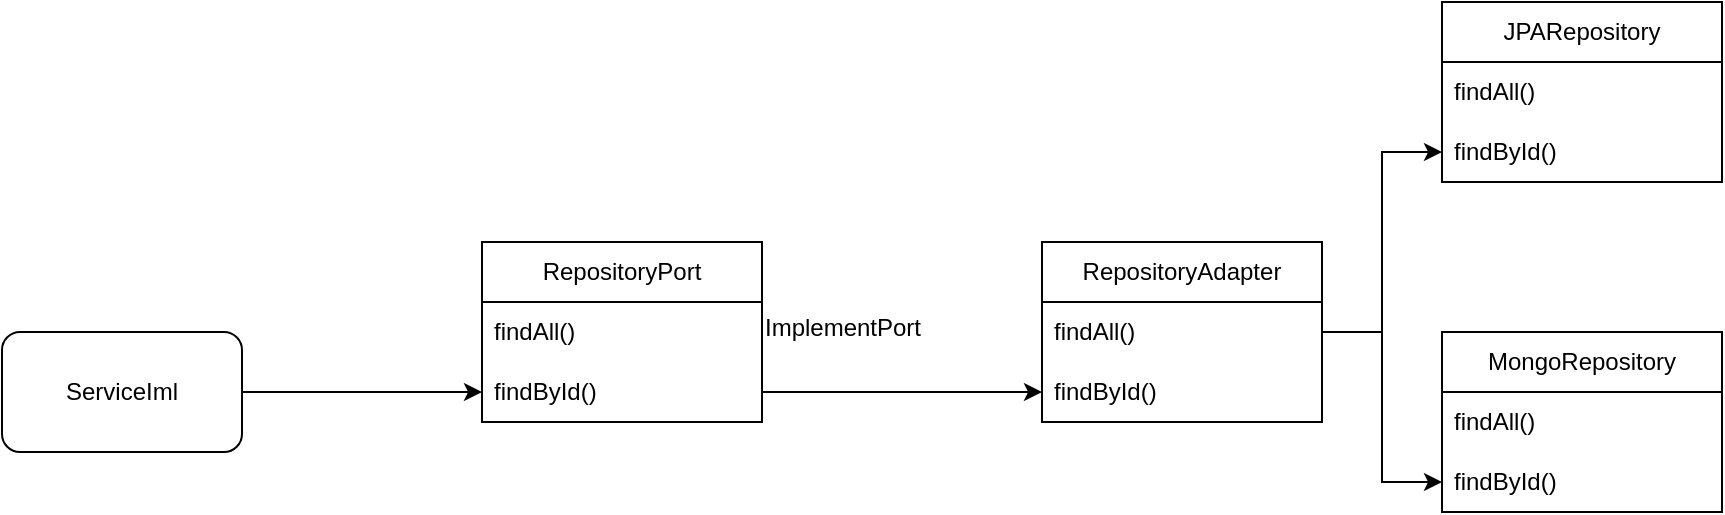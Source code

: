 <mxfile version="24.7.1" type="device">
  <diagram name="Trang-1" id="CUdIPrEJsctBF6QXg1cu">
    <mxGraphModel dx="1816" dy="1714" grid="1" gridSize="10" guides="1" tooltips="1" connect="1" arrows="1" fold="1" page="1" pageScale="1" pageWidth="827" pageHeight="1169" math="0" shadow="0">
      <root>
        <mxCell id="0" />
        <mxCell id="1" parent="0" />
        <mxCell id="B3sH7N5eZZOD6URa-DyS-5" style="edgeStyle=orthogonalEdgeStyle;rounded=0;orthogonalLoop=1;jettySize=auto;html=1;exitX=1;exitY=0.5;exitDx=0;exitDy=0;entryX=0;entryY=0.5;entryDx=0;entryDy=0;" edge="1" parent="1" source="B3sH7N5eZZOD6URa-DyS-9" target="B3sH7N5eZZOD6URa-DyS-13">
          <mxGeometry relative="1" as="geometry">
            <mxPoint x="220" y="100" as="sourcePoint" />
            <mxPoint x="354" y="105" as="targetPoint" />
          </mxGeometry>
        </mxCell>
        <mxCell id="B3sH7N5eZZOD6URa-DyS-3" style="edgeStyle=orthogonalEdgeStyle;rounded=0;orthogonalLoop=1;jettySize=auto;html=1;entryX=0;entryY=0.5;entryDx=0;entryDy=0;" edge="1" parent="1" source="B3sH7N5eZZOD6URa-DyS-2" target="B3sH7N5eZZOD6URa-DyS-9">
          <mxGeometry relative="1" as="geometry">
            <mxPoint x="100" y="100" as="targetPoint" />
          </mxGeometry>
        </mxCell>
        <mxCell id="B3sH7N5eZZOD6URa-DyS-2" value="ServiceIml" style="rounded=1;whiteSpace=wrap;html=1;" vertex="1" parent="1">
          <mxGeometry x="-140" y="75" width="120" height="60" as="geometry" />
        </mxCell>
        <mxCell id="B3sH7N5eZZOD6URa-DyS-6" value="ImplementPort" style="text;html=1;align=center;verticalAlign=middle;resizable=0;points=[];autosize=1;strokeColor=none;fillColor=none;" vertex="1" parent="1">
          <mxGeometry x="230" y="58" width="100" height="30" as="geometry" />
        </mxCell>
        <mxCell id="B3sH7N5eZZOD6URa-DyS-7" value="RepositoryPort" style="swimlane;fontStyle=0;childLayout=stackLayout;horizontal=1;startSize=30;horizontalStack=0;resizeParent=1;resizeParentMax=0;resizeLast=0;collapsible=1;marginBottom=0;whiteSpace=wrap;html=1;" vertex="1" parent="1">
          <mxGeometry x="100" y="30" width="140" height="90" as="geometry" />
        </mxCell>
        <mxCell id="B3sH7N5eZZOD6URa-DyS-8" value="findAll()" style="text;strokeColor=none;fillColor=none;align=left;verticalAlign=middle;spacingLeft=4;spacingRight=4;overflow=hidden;points=[[0,0.5],[1,0.5]];portConstraint=eastwest;rotatable=0;whiteSpace=wrap;html=1;" vertex="1" parent="B3sH7N5eZZOD6URa-DyS-7">
          <mxGeometry y="30" width="140" height="30" as="geometry" />
        </mxCell>
        <mxCell id="B3sH7N5eZZOD6URa-DyS-9" value="findById()" style="text;strokeColor=none;fillColor=none;align=left;verticalAlign=middle;spacingLeft=4;spacingRight=4;overflow=hidden;points=[[0,0.5],[1,0.5]];portConstraint=eastwest;rotatable=0;whiteSpace=wrap;html=1;" vertex="1" parent="B3sH7N5eZZOD6URa-DyS-7">
          <mxGeometry y="60" width="140" height="30" as="geometry" />
        </mxCell>
        <mxCell id="B3sH7N5eZZOD6URa-DyS-11" value="RepositoryAdapter" style="swimlane;fontStyle=0;childLayout=stackLayout;horizontal=1;startSize=30;horizontalStack=0;resizeParent=1;resizeParentMax=0;resizeLast=0;collapsible=1;marginBottom=0;whiteSpace=wrap;html=1;" vertex="1" parent="1">
          <mxGeometry x="380" y="30" width="140" height="90" as="geometry" />
        </mxCell>
        <mxCell id="B3sH7N5eZZOD6URa-DyS-12" value="findAll()" style="text;strokeColor=none;fillColor=none;align=left;verticalAlign=middle;spacingLeft=4;spacingRight=4;overflow=hidden;points=[[0,0.5],[1,0.5]];portConstraint=eastwest;rotatable=0;whiteSpace=wrap;html=1;" vertex="1" parent="B3sH7N5eZZOD6URa-DyS-11">
          <mxGeometry y="30" width="140" height="30" as="geometry" />
        </mxCell>
        <mxCell id="B3sH7N5eZZOD6URa-DyS-13" value="findById()" style="text;strokeColor=none;fillColor=none;align=left;verticalAlign=middle;spacingLeft=4;spacingRight=4;overflow=hidden;points=[[0,0.5],[1,0.5]];portConstraint=eastwest;rotatable=0;whiteSpace=wrap;html=1;" vertex="1" parent="B3sH7N5eZZOD6URa-DyS-11">
          <mxGeometry y="60" width="140" height="30" as="geometry" />
        </mxCell>
        <mxCell id="B3sH7N5eZZOD6URa-DyS-14" value="JPARepository" style="swimlane;fontStyle=0;childLayout=stackLayout;horizontal=1;startSize=30;horizontalStack=0;resizeParent=1;resizeParentMax=0;resizeLast=0;collapsible=1;marginBottom=0;whiteSpace=wrap;html=1;" vertex="1" parent="1">
          <mxGeometry x="580" y="-90" width="140" height="90" as="geometry" />
        </mxCell>
        <mxCell id="B3sH7N5eZZOD6URa-DyS-15" value="findAll()" style="text;strokeColor=none;fillColor=none;align=left;verticalAlign=middle;spacingLeft=4;spacingRight=4;overflow=hidden;points=[[0,0.5],[1,0.5]];portConstraint=eastwest;rotatable=0;whiteSpace=wrap;html=1;" vertex="1" parent="B3sH7N5eZZOD6URa-DyS-14">
          <mxGeometry y="30" width="140" height="30" as="geometry" />
        </mxCell>
        <mxCell id="B3sH7N5eZZOD6URa-DyS-16" value="findById()" style="text;strokeColor=none;fillColor=none;align=left;verticalAlign=middle;spacingLeft=4;spacingRight=4;overflow=hidden;points=[[0,0.5],[1,0.5]];portConstraint=eastwest;rotatable=0;whiteSpace=wrap;html=1;" vertex="1" parent="B3sH7N5eZZOD6URa-DyS-14">
          <mxGeometry y="60" width="140" height="30" as="geometry" />
        </mxCell>
        <mxCell id="B3sH7N5eZZOD6URa-DyS-17" value="MongoRepository" style="swimlane;fontStyle=0;childLayout=stackLayout;horizontal=1;startSize=30;horizontalStack=0;resizeParent=1;resizeParentMax=0;resizeLast=0;collapsible=1;marginBottom=0;whiteSpace=wrap;html=1;" vertex="1" parent="1">
          <mxGeometry x="580" y="75" width="140" height="90" as="geometry" />
        </mxCell>
        <mxCell id="B3sH7N5eZZOD6URa-DyS-18" value="findAll()" style="text;strokeColor=none;fillColor=none;align=left;verticalAlign=middle;spacingLeft=4;spacingRight=4;overflow=hidden;points=[[0,0.5],[1,0.5]];portConstraint=eastwest;rotatable=0;whiteSpace=wrap;html=1;" vertex="1" parent="B3sH7N5eZZOD6URa-DyS-17">
          <mxGeometry y="30" width="140" height="30" as="geometry" />
        </mxCell>
        <mxCell id="B3sH7N5eZZOD6URa-DyS-19" value="findById()" style="text;strokeColor=none;fillColor=none;align=left;verticalAlign=middle;spacingLeft=4;spacingRight=4;overflow=hidden;points=[[0,0.5],[1,0.5]];portConstraint=eastwest;rotatable=0;whiteSpace=wrap;html=1;" vertex="1" parent="B3sH7N5eZZOD6URa-DyS-17">
          <mxGeometry y="60" width="140" height="30" as="geometry" />
        </mxCell>
        <mxCell id="B3sH7N5eZZOD6URa-DyS-20" style="edgeStyle=orthogonalEdgeStyle;rounded=0;orthogonalLoop=1;jettySize=auto;html=1;exitX=1;exitY=0.5;exitDx=0;exitDy=0;entryX=0;entryY=0.5;entryDx=0;entryDy=0;" edge="1" parent="1" source="B3sH7N5eZZOD6URa-DyS-12" target="B3sH7N5eZZOD6URa-DyS-16">
          <mxGeometry relative="1" as="geometry" />
        </mxCell>
        <mxCell id="B3sH7N5eZZOD6URa-DyS-22" style="edgeStyle=orthogonalEdgeStyle;rounded=0;orthogonalLoop=1;jettySize=auto;html=1;entryX=0;entryY=0.5;entryDx=0;entryDy=0;" edge="1" parent="1" source="B3sH7N5eZZOD6URa-DyS-12" target="B3sH7N5eZZOD6URa-DyS-19">
          <mxGeometry relative="1" as="geometry" />
        </mxCell>
      </root>
    </mxGraphModel>
  </diagram>
</mxfile>
